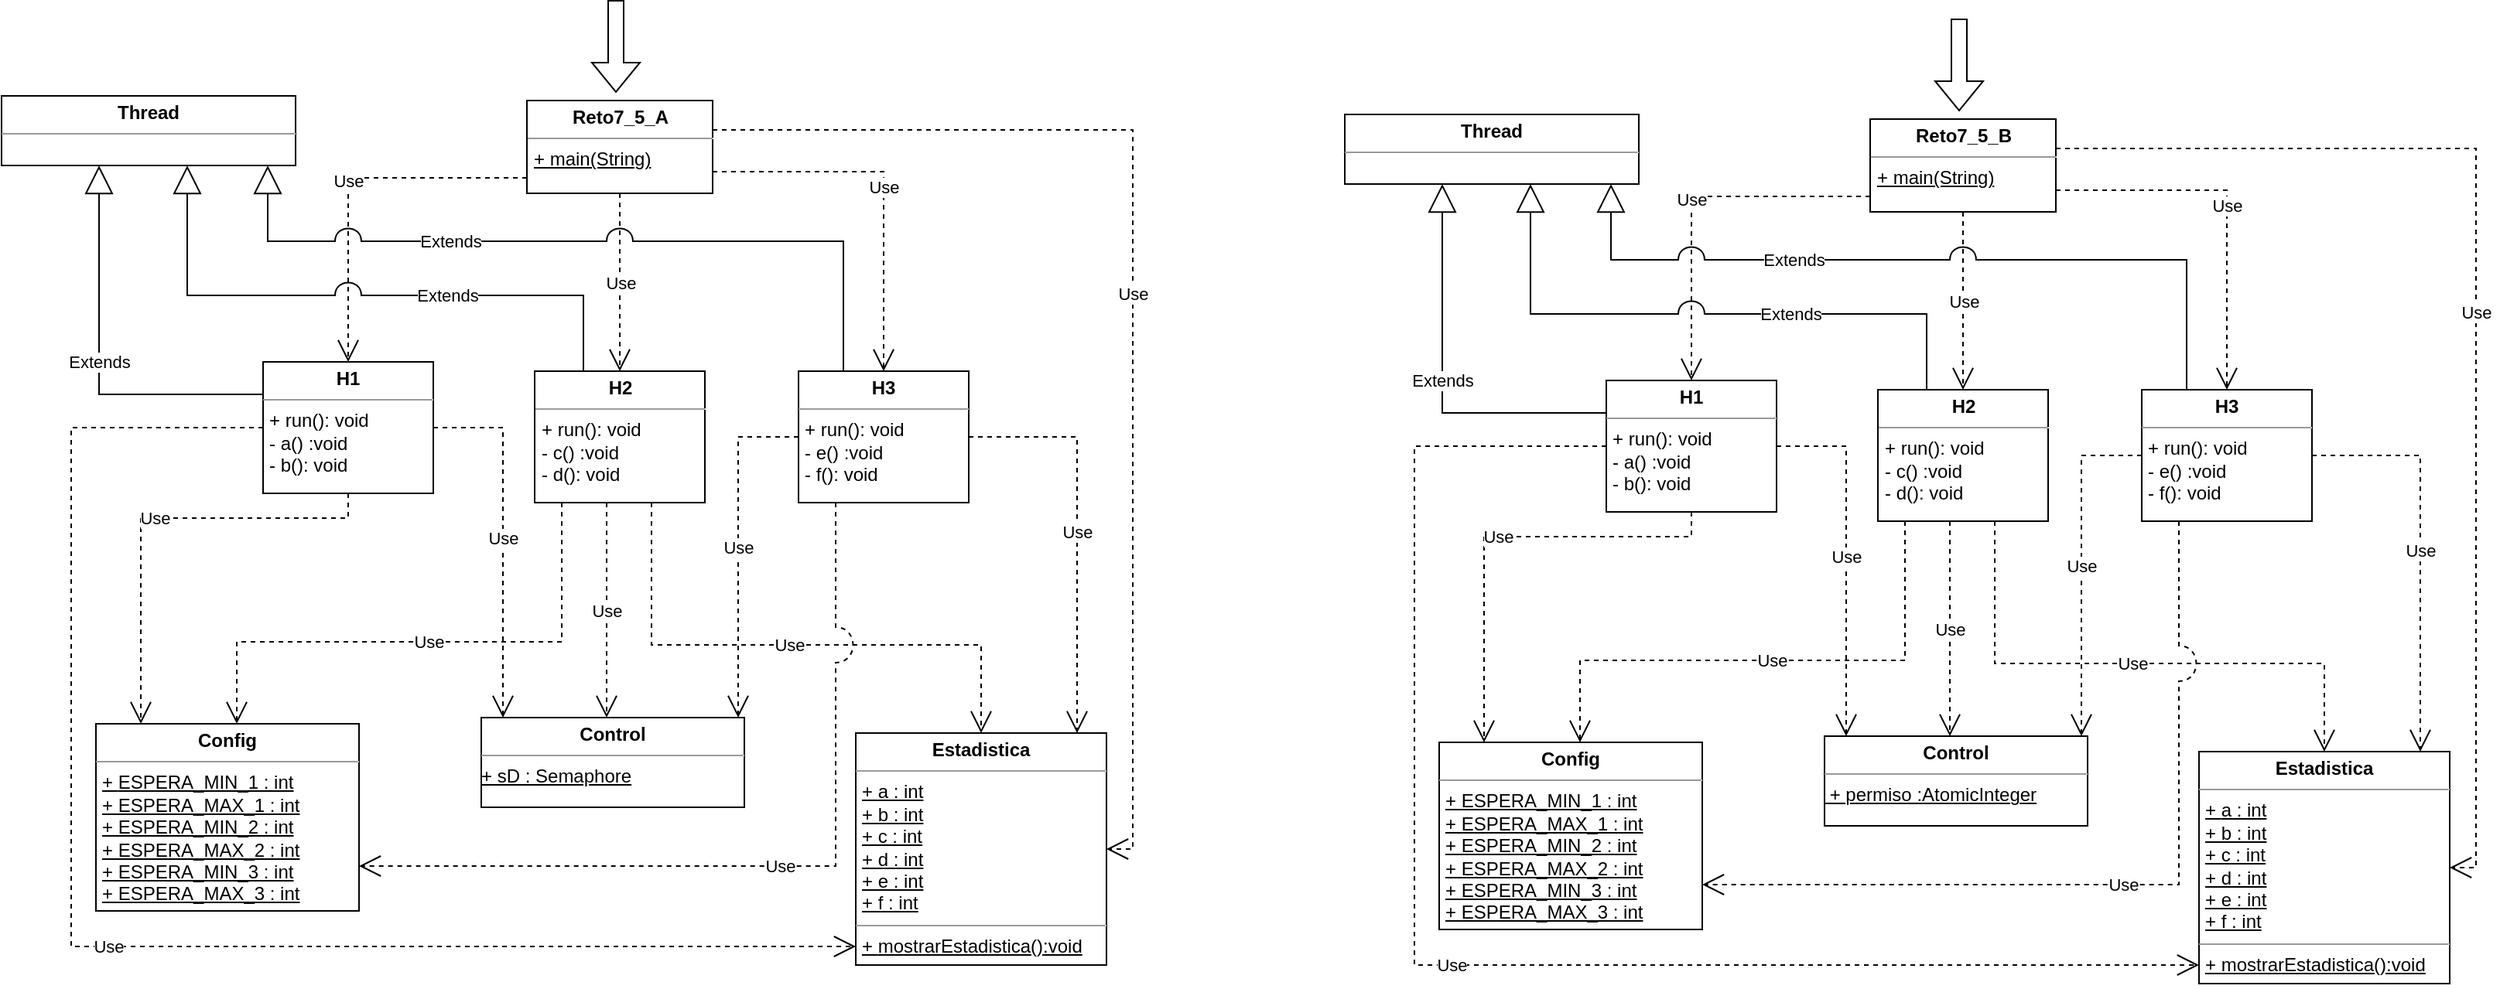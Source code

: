 <mxfile version="20.6.2" type="device"><diagram id="MzJFYPw6yOlojLo13A0B" name="Página-1"><mxGraphModel dx="1237" dy="732" grid="0" gridSize="10" guides="1" tooltips="1" connect="1" arrows="1" fold="1" page="1" pageScale="1" pageWidth="4000" pageHeight="2000" math="0" shadow="0"><root><mxCell id="0"/><mxCell id="1" parent="0"/><mxCell id="kdmSwV2Cofq7j0bnxIZ5-1" value="&lt;p style=&quot;margin:0px;margin-top:4px;text-align:center;&quot;&gt;&lt;b&gt;Reto7_5_A&lt;/b&gt;&lt;/p&gt;&lt;hr size=&quot;1&quot;&gt;&lt;p style=&quot;margin:0px;margin-left:4px;&quot;&gt;&lt;u&gt;+ main(String)&lt;/u&gt;&lt;br&gt;&lt;/p&gt;" style="verticalAlign=top;align=left;overflow=fill;fontSize=12;fontFamily=Helvetica;html=1;" parent="1" vertex="1"><mxGeometry x="1852.5" y="359" width="120" height="60" as="geometry"/></mxCell><mxCell id="kdmSwV2Cofq7j0bnxIZ5-2" value="" style="shape=flexArrow;endArrow=classic;html=1;rounded=0;" parent="1" edge="1"><mxGeometry width="50" height="50" relative="1" as="geometry"><mxPoint x="1910" y="294" as="sourcePoint"/><mxPoint x="1910" y="354" as="targetPoint"/></mxGeometry></mxCell><mxCell id="kdmSwV2Cofq7j0bnxIZ5-5" value="&lt;p style=&quot;margin:0px;margin-top:4px;text-align:center;&quot;&gt;&lt;b&gt;Config&lt;/b&gt;&lt;/p&gt;&lt;hr size=&quot;1&quot;&gt;&lt;p style=&quot;margin:0px;margin-left:4px;&quot;&gt;&lt;u&gt;+&amp;nbsp;&lt;/u&gt;&lt;span style=&quot;background-color: initial;&quot;&gt;&lt;u&gt;ESPERA_MIN_1 : int&lt;/u&gt;&lt;/span&gt;&lt;/p&gt;&lt;p style=&quot;margin:0px;margin-left:4px;&quot;&gt;&lt;u&gt;+ ESPERA_MAX_1 : int&lt;/u&gt;&lt;/p&gt;&lt;p style=&quot;margin:0px;margin-left:4px;&quot;&gt;&lt;u&gt;+ ESPERA_MIN_2 : int&lt;/u&gt;&lt;/p&gt;&lt;p style=&quot;margin:0px;margin-left:4px;&quot;&gt;&lt;u&gt;+ ESPERA_MAX_2 : int&lt;/u&gt;&lt;/p&gt;&lt;p style=&quot;margin:0px;margin-left:4px;&quot;&gt;&lt;u&gt;+ ESPERA_MIN_3 : int&lt;/u&gt;&lt;/p&gt;&lt;p style=&quot;margin:0px;margin-left:4px;&quot;&gt;&lt;u&gt;+ ESPERA_MAX_3 : int&lt;/u&gt;&lt;/p&gt;" style="verticalAlign=top;align=left;overflow=fill;fontSize=12;fontFamily=Helvetica;html=1;" parent="1" vertex="1"><mxGeometry x="1574" y="762" width="170" height="121" as="geometry"/></mxCell><mxCell id="kdmSwV2Cofq7j0bnxIZ5-6" value="Use" style="endArrow=open;endSize=12;dashed=1;html=1;rounded=0;edgeStyle=orthogonalEdgeStyle;" parent="1" source="kdmSwV2Cofq7j0bnxIZ5-1" target="FX2jgM_d8pwJwE-K4O_5-1" edge="1"><mxGeometry width="160" relative="1" as="geometry"><mxPoint x="1939" y="530" as="sourcePoint"/><mxPoint x="2099" y="530" as="targetPoint"/><Array as="points"><mxPoint x="1737" y="409"/></Array></mxGeometry></mxCell><mxCell id="kdmSwV2Cofq7j0bnxIZ5-11" value="Use" style="endArrow=open;endSize=12;dashed=1;html=1;rounded=0;edgeStyle=orthogonalEdgeStyle;" parent="1" source="kdmSwV2Cofq7j0bnxIZ5-1" target="dakjmJeMSCJuS75v7PJh-3" edge="1"><mxGeometry width="160" relative="1" as="geometry"><mxPoint x="2319.624" y="614.0" as="sourcePoint"/><mxPoint x="2172" y="507.798" as="targetPoint"/><Array as="points"><mxPoint x="2083" y="405"/></Array></mxGeometry></mxCell><mxCell id="kdmSwV2Cofq7j0bnxIZ5-12" value="&lt;p style=&quot;margin:0px;margin-top:4px;text-align:center;&quot;&gt;&lt;b&gt;Thread&lt;/b&gt;&lt;/p&gt;&lt;hr size=&quot;1&quot;&gt;&lt;p style=&quot;margin:0px;margin-left:4px;&quot;&gt;&lt;br&gt;&lt;/p&gt;" style="verticalAlign=top;align=left;overflow=fill;fontSize=12;fontFamily=Helvetica;html=1;" parent="1" vertex="1"><mxGeometry x="1513" y="356" width="190" height="45" as="geometry"/></mxCell><mxCell id="kdmSwV2Cofq7j0bnxIZ5-13" value="&lt;p style=&quot;margin:0px;margin-top:4px;text-align:center;&quot;&gt;&lt;b&gt;Estadistica&lt;/b&gt;&lt;/p&gt;&lt;hr size=&quot;1&quot;&gt;&lt;p style=&quot;margin:0px;margin-left:4px;&quot;&gt;&lt;u&gt;+&amp;nbsp;&lt;span style=&quot;background-color: initial;&quot;&gt;a : int&lt;/span&gt;&lt;br&gt;&lt;/u&gt;&lt;/p&gt;&lt;p style=&quot;margin:0px;margin-left:4px;&quot;&gt;&lt;u&gt;+ b : int&lt;/u&gt;&lt;/p&gt;&lt;p style=&quot;margin:0px;margin-left:4px;&quot;&gt;&lt;u&gt;+ c : int&lt;/u&gt;&lt;/p&gt;&lt;p style=&quot;margin:0px;margin-left:4px;&quot;&gt;&lt;u&gt;+ d : int&lt;/u&gt;&lt;/p&gt;&lt;p style=&quot;margin:0px;margin-left:4px;&quot;&gt;&lt;u&gt;+ e : int&lt;/u&gt;&lt;/p&gt;&lt;p style=&quot;margin:0px;margin-left:4px;&quot;&gt;&lt;u&gt;+ f : int&lt;/u&gt;&lt;/p&gt;&lt;hr size=&quot;1&quot;&gt;&lt;p style=&quot;margin:0px;margin-left:4px;&quot;&gt;&lt;u&gt;+&amp;nbsp;&lt;/u&gt;&lt;u style=&quot;background-color: initial;&quot;&gt;mostrarEstadistica():void&lt;/u&gt;&lt;/p&gt;" style="verticalAlign=top;align=left;overflow=fill;fontSize=12;fontFamily=Helvetica;html=1;" parent="1" vertex="1"><mxGeometry x="2065" y="768" width="162" height="150" as="geometry"/></mxCell><mxCell id="FX2jgM_d8pwJwE-K4O_5-1" value="&lt;p style=&quot;margin:0px;margin-top:4px;text-align:center;&quot;&gt;&lt;b&gt;H1&lt;/b&gt;&lt;br&gt;&lt;/p&gt;&lt;hr size=&quot;1&quot;&gt;&lt;p style=&quot;margin:0px;margin-left:4px;&quot;&gt;&lt;/p&gt;&lt;p style=&quot;margin:0px;margin-left:4px;&quot;&gt;&lt;span style=&quot;background-color: initial;&quot;&gt;+ run(): void&lt;/span&gt;&lt;br&gt;&lt;/p&gt;&lt;p style=&quot;margin:0px;margin-left:4px;&quot;&gt;&lt;span style=&quot;background-color: initial;&quot;&gt;- a() :void&lt;/span&gt;&lt;br&gt;&lt;/p&gt;&lt;p style=&quot;margin:0px;margin-left:4px;&quot;&gt;- b(): void&lt;/p&gt;" style="verticalAlign=top;align=left;overflow=fill;fontSize=12;fontFamily=Helvetica;html=1;" parent="1" vertex="1"><mxGeometry x="1682" y="528" width="110" height="85" as="geometry"/></mxCell><mxCell id="dakjmJeMSCJuS75v7PJh-1" value="&lt;p style=&quot;margin:0px;margin-top:4px;text-align:center;&quot;&gt;&lt;b&gt;Control&lt;/b&gt;&lt;/p&gt;&lt;hr size=&quot;1&quot;&gt;&lt;p style=&quot;margin:0px;margin-left:4px;&quot;&gt;&lt;/p&gt;&lt;u&gt;+ sD : Semaphore&lt;/u&gt;" style="verticalAlign=top;align=left;overflow=fill;fontSize=12;fontFamily=Helvetica;html=1;" vertex="1" parent="1"><mxGeometry x="1823" y="758" width="170" height="58" as="geometry"/></mxCell><mxCell id="dakjmJeMSCJuS75v7PJh-2" value="&lt;p style=&quot;margin:0px;margin-top:4px;text-align:center;&quot;&gt;&lt;b&gt;H2&lt;/b&gt;&lt;br&gt;&lt;/p&gt;&lt;hr size=&quot;1&quot;&gt;&lt;p style=&quot;margin:0px;margin-left:4px;&quot;&gt;&lt;/p&gt;&lt;p style=&quot;margin:0px;margin-left:4px;&quot;&gt;&lt;span style=&quot;background-color: initial;&quot;&gt;+ run(): void&lt;/span&gt;&lt;br&gt;&lt;/p&gt;&lt;p style=&quot;margin:0px;margin-left:4px;&quot;&gt;&lt;span style=&quot;background-color: initial;&quot;&gt;- c() :void&lt;/span&gt;&lt;br&gt;&lt;/p&gt;&lt;p style=&quot;margin:0px;margin-left:4px;&quot;&gt;- d(): void&lt;/p&gt;" style="verticalAlign=top;align=left;overflow=fill;fontSize=12;fontFamily=Helvetica;html=1;" vertex="1" parent="1"><mxGeometry x="1857.5" y="534" width="110" height="85" as="geometry"/></mxCell><mxCell id="dakjmJeMSCJuS75v7PJh-3" value="&lt;p style=&quot;margin:0px;margin-top:4px;text-align:center;&quot;&gt;&lt;b&gt;H3&lt;/b&gt;&lt;br&gt;&lt;/p&gt;&lt;hr size=&quot;1&quot;&gt;&lt;p style=&quot;margin:0px;margin-left:4px;&quot;&gt;&lt;/p&gt;&lt;p style=&quot;margin:0px;margin-left:4px;&quot;&gt;&lt;span style=&quot;background-color: initial;&quot;&gt;+ run(): void&lt;/span&gt;&lt;br&gt;&lt;/p&gt;&lt;p style=&quot;margin:0px;margin-left:4px;&quot;&gt;&lt;span style=&quot;background-color: initial;&quot;&gt;- e() :void&lt;/span&gt;&lt;br&gt;&lt;/p&gt;&lt;p style=&quot;margin:0px;margin-left:4px;&quot;&gt;- f(): void&lt;/p&gt;" style="verticalAlign=top;align=left;overflow=fill;fontSize=12;fontFamily=Helvetica;html=1;" vertex="1" parent="1"><mxGeometry x="2028" y="534" width="110" height="85" as="geometry"/></mxCell><mxCell id="dakjmJeMSCJuS75v7PJh-4" value="Use" style="endArrow=open;endSize=12;dashed=1;html=1;rounded=0;" edge="1" parent="1" source="kdmSwV2Cofq7j0bnxIZ5-1" target="dakjmJeMSCJuS75v7PJh-2"><mxGeometry width="160" relative="1" as="geometry"><mxPoint x="1964.019" y="429" as="sourcePoint"/><mxPoint x="2109" y="533.759" as="targetPoint"/></mxGeometry></mxCell><mxCell id="dakjmJeMSCJuS75v7PJh-5" value="Extends" style="endArrow=block;endSize=16;endFill=0;html=1;rounded=0;edgeStyle=orthogonalEdgeStyle;" edge="1" parent="1" source="FX2jgM_d8pwJwE-K4O_5-1" target="kdmSwV2Cofq7j0bnxIZ5-12"><mxGeometry width="160" relative="1" as="geometry"><mxPoint x="1627" y="457" as="sourcePoint"/><mxPoint x="1787" y="457" as="targetPoint"/><Array as="points"><mxPoint x="1576" y="549"/></Array></mxGeometry></mxCell><mxCell id="dakjmJeMSCJuS75v7PJh-6" value="Extends" style="endArrow=block;endSize=16;endFill=0;html=1;rounded=0;edgeStyle=orthogonalEdgeStyle;jumpStyle=arc;jumpSize=17;" edge="1" parent="1" source="dakjmJeMSCJuS75v7PJh-2" target="kdmSwV2Cofq7j0bnxIZ5-12"><mxGeometry x="-0.296" width="160" relative="1" as="geometry"><mxPoint x="1747.0" y="538" as="sourcePoint"/><mxPoint x="1643.0" y="305.0" as="targetPoint"/><Array as="points"><mxPoint x="1889" y="485"/><mxPoint x="1633" y="485"/></Array><mxPoint as="offset"/></mxGeometry></mxCell><mxCell id="dakjmJeMSCJuS75v7PJh-7" value="Extends" style="endArrow=block;endSize=16;endFill=0;html=1;rounded=0;edgeStyle=orthogonalEdgeStyle;jumpStyle=arc;jumpSize=17;" edge="1" parent="1" source="dakjmJeMSCJuS75v7PJh-3" target="kdmSwV2Cofq7j0bnxIZ5-12"><mxGeometry x="0.339" width="160" relative="1" as="geometry"><mxPoint x="1899.0" y="544" as="sourcePoint"/><mxPoint x="1643.0" y="305.0" as="targetPoint"/><Array as="points"><mxPoint x="2057" y="450"/><mxPoint x="1685" y="450"/></Array><mxPoint as="offset"/></mxGeometry></mxCell><mxCell id="dakjmJeMSCJuS75v7PJh-8" value="Use" style="endArrow=open;endSize=12;dashed=1;html=1;rounded=0;edgeStyle=orthogonalEdgeStyle;" edge="1" parent="1" source="dakjmJeMSCJuS75v7PJh-3" target="kdmSwV2Cofq7j0bnxIZ5-13"><mxGeometry width="160" relative="1" as="geometry"><mxPoint x="1982.5" y="399" as="sourcePoint"/><mxPoint x="2093.053" y="544" as="targetPoint"/><Array as="points"><mxPoint x="2208" y="576"/></Array></mxGeometry></mxCell><mxCell id="dakjmJeMSCJuS75v7PJh-9" value="Use" style="endArrow=open;endSize=12;dashed=1;html=1;rounded=0;edgeStyle=orthogonalEdgeStyle;" edge="1" parent="1" source="dakjmJeMSCJuS75v7PJh-3" target="dakjmJeMSCJuS75v7PJh-1"><mxGeometry width="160" relative="1" as="geometry"><mxPoint x="2093.053" y="629" as="sourcePoint"/><mxPoint x="2156" y="778" as="targetPoint"/><Array as="points"><mxPoint x="1989" y="576"/></Array></mxGeometry></mxCell><mxCell id="dakjmJeMSCJuS75v7PJh-10" value="Use" style="endArrow=open;endSize=12;dashed=1;html=1;rounded=0;edgeStyle=orthogonalEdgeStyle;" edge="1" parent="1" source="kdmSwV2Cofq7j0bnxIZ5-1" target="kdmSwV2Cofq7j0bnxIZ5-13"><mxGeometry width="160" relative="1" as="geometry"><mxPoint x="2148" y="586.474" as="sourcePoint"/><mxPoint x="2218" y="778" as="targetPoint"/><Array as="points"><mxPoint x="2244" y="378"/><mxPoint x="2244" y="843"/></Array></mxGeometry></mxCell><mxCell id="dakjmJeMSCJuS75v7PJh-11" value="Use" style="endArrow=open;endSize=12;dashed=1;html=1;rounded=0;edgeStyle=orthogonalEdgeStyle;" edge="1" parent="1" source="dakjmJeMSCJuS75v7PJh-2" target="dakjmJeMSCJuS75v7PJh-1"><mxGeometry width="160" relative="1" as="geometry"><mxPoint x="1908.003" y="636" as="sourcePoint"/><mxPoint x="1738.003" y="775" as="targetPoint"/><Array as="points"><mxPoint x="1904" y="673"/><mxPoint x="1904" y="673"/></Array></mxGeometry></mxCell><mxCell id="dakjmJeMSCJuS75v7PJh-12" value="Use" style="endArrow=open;endSize=12;dashed=1;html=1;rounded=0;edgeStyle=orthogonalEdgeStyle;" edge="1" parent="1" source="FX2jgM_d8pwJwE-K4O_5-1" target="dakjmJeMSCJuS75v7PJh-1"><mxGeometry width="160" relative="1" as="geometry"><mxPoint x="1914.0" y="629" as="sourcePoint"/><mxPoint x="1914.0" y="768" as="targetPoint"/><Array as="points"><mxPoint x="1837" y="570"/></Array></mxGeometry></mxCell><mxCell id="dakjmJeMSCJuS75v7PJh-13" value="Use" style="endArrow=open;endSize=12;dashed=1;html=1;rounded=0;edgeStyle=orthogonalEdgeStyle;" edge="1" parent="1" source="dakjmJeMSCJuS75v7PJh-2" target="kdmSwV2Cofq7j0bnxIZ5-13"><mxGeometry width="160" relative="1" as="geometry"><mxPoint x="1914.0" y="629" as="sourcePoint"/><mxPoint x="1914.0" y="768" as="targetPoint"/><Array as="points"><mxPoint x="1933" y="711"/><mxPoint x="2146" y="711"/></Array></mxGeometry></mxCell><mxCell id="dakjmJeMSCJuS75v7PJh-14" value="Use" style="endArrow=open;endSize=12;dashed=1;html=1;rounded=0;edgeStyle=orthogonalEdgeStyle;" edge="1" parent="1" source="dakjmJeMSCJuS75v7PJh-2" target="kdmSwV2Cofq7j0bnxIZ5-5"><mxGeometry width="160" relative="1" as="geometry"><mxPoint x="1922.526" y="629" as="sourcePoint"/><mxPoint x="2156" y="778" as="targetPoint"/><Array as="points"><mxPoint x="1875" y="709"/><mxPoint x="1665" y="709"/></Array></mxGeometry></mxCell><mxCell id="dakjmJeMSCJuS75v7PJh-15" value="Use" style="endArrow=open;endSize=12;dashed=1;html=1;rounded=0;edgeStyle=orthogonalEdgeStyle;" edge="1" parent="1" source="FX2jgM_d8pwJwE-K4O_5-1" target="kdmSwV2Cofq7j0bnxIZ5-5"><mxGeometry width="160" relative="1" as="geometry"><mxPoint x="1903.053" y="629" as="sourcePoint"/><mxPoint x="1675.053" y="772.0" as="targetPoint"/><Array as="points"><mxPoint x="1737" y="629"/><mxPoint x="1603" y="629"/></Array></mxGeometry></mxCell><mxCell id="dakjmJeMSCJuS75v7PJh-16" value="Use" style="endArrow=open;endSize=12;dashed=1;html=1;rounded=0;edgeStyle=orthogonalEdgeStyle;jumpStyle=arc;jumpSize=23;" edge="1" parent="1" source="dakjmJeMSCJuS75v7PJh-3" target="kdmSwV2Cofq7j0bnxIZ5-5"><mxGeometry width="160" relative="1" as="geometry"><mxPoint x="2093.053" y="629" as="sourcePoint"/><mxPoint x="1988" y="768" as="targetPoint"/><Array as="points"><mxPoint x="2052" y="854"/></Array></mxGeometry></mxCell><mxCell id="dakjmJeMSCJuS75v7PJh-17" value="Use" style="endArrow=open;endSize=12;dashed=1;html=1;rounded=0;edgeStyle=orthogonalEdgeStyle;jumpStyle=arc;jumpSize=16;" edge="1" parent="1" source="FX2jgM_d8pwJwE-K4O_5-1" target="kdmSwV2Cofq7j0bnxIZ5-13"><mxGeometry width="160" relative="1" as="geometry"><mxPoint x="1746.947" y="623" as="sourcePoint"/><mxPoint x="1613.053" y="772.0" as="targetPoint"/><Array as="points"><mxPoint x="1558" y="570"/><mxPoint x="1558" y="906"/></Array></mxGeometry></mxCell><mxCell id="dakjmJeMSCJuS75v7PJh-18" value="&lt;p style=&quot;margin:0px;margin-top:4px;text-align:center;&quot;&gt;&lt;b&gt;Reto7_5_B&lt;/b&gt;&lt;/p&gt;&lt;hr size=&quot;1&quot;&gt;&lt;p style=&quot;margin:0px;margin-left:4px;&quot;&gt;&lt;u&gt;+ main(String)&lt;/u&gt;&lt;br&gt;&lt;/p&gt;" style="verticalAlign=top;align=left;overflow=fill;fontSize=12;fontFamily=Helvetica;html=1;" vertex="1" parent="1"><mxGeometry x="2720.5" y="371" width="120" height="60" as="geometry"/></mxCell><mxCell id="dakjmJeMSCJuS75v7PJh-19" value="" style="shape=flexArrow;endArrow=classic;html=1;rounded=0;" edge="1" parent="1"><mxGeometry width="50" height="50" relative="1" as="geometry"><mxPoint x="2778" y="306" as="sourcePoint"/><mxPoint x="2778" y="366" as="targetPoint"/></mxGeometry></mxCell><mxCell id="dakjmJeMSCJuS75v7PJh-20" value="&lt;p style=&quot;margin:0px;margin-top:4px;text-align:center;&quot;&gt;&lt;b&gt;Config&lt;/b&gt;&lt;/p&gt;&lt;hr size=&quot;1&quot;&gt;&lt;p style=&quot;margin:0px;margin-left:4px;&quot;&gt;&lt;u&gt;+&amp;nbsp;&lt;/u&gt;&lt;span style=&quot;background-color: initial;&quot;&gt;&lt;u&gt;ESPERA_MIN_1 : int&lt;/u&gt;&lt;/span&gt;&lt;/p&gt;&lt;p style=&quot;margin:0px;margin-left:4px;&quot;&gt;&lt;u&gt;+ ESPERA_MAX_1 : int&lt;/u&gt;&lt;/p&gt;&lt;p style=&quot;margin:0px;margin-left:4px;&quot;&gt;&lt;u&gt;+ ESPERA_MIN_2 : int&lt;/u&gt;&lt;/p&gt;&lt;p style=&quot;margin:0px;margin-left:4px;&quot;&gt;&lt;u&gt;+ ESPERA_MAX_2 : int&lt;/u&gt;&lt;/p&gt;&lt;p style=&quot;margin:0px;margin-left:4px;&quot;&gt;&lt;u&gt;+ ESPERA_MIN_3 : int&lt;/u&gt;&lt;/p&gt;&lt;p style=&quot;margin:0px;margin-left:4px;&quot;&gt;&lt;u&gt;+ ESPERA_MAX_3 : int&lt;/u&gt;&lt;/p&gt;" style="verticalAlign=top;align=left;overflow=fill;fontSize=12;fontFamily=Helvetica;html=1;" vertex="1" parent="1"><mxGeometry x="2442" y="774" width="170" height="121" as="geometry"/></mxCell><mxCell id="dakjmJeMSCJuS75v7PJh-21" value="Use" style="endArrow=open;endSize=12;dashed=1;html=1;rounded=0;edgeStyle=orthogonalEdgeStyle;" edge="1" parent="1" source="dakjmJeMSCJuS75v7PJh-18" target="dakjmJeMSCJuS75v7PJh-25"><mxGeometry width="160" relative="1" as="geometry"><mxPoint x="2807" y="542" as="sourcePoint"/><mxPoint x="2967" y="542" as="targetPoint"/><Array as="points"><mxPoint x="2605" y="421"/></Array></mxGeometry></mxCell><mxCell id="dakjmJeMSCJuS75v7PJh-22" value="Use" style="endArrow=open;endSize=12;dashed=1;html=1;rounded=0;edgeStyle=orthogonalEdgeStyle;" edge="1" parent="1" source="dakjmJeMSCJuS75v7PJh-18" target="dakjmJeMSCJuS75v7PJh-28"><mxGeometry width="160" relative="1" as="geometry"><mxPoint x="3187.624" y="626.0" as="sourcePoint"/><mxPoint x="3040" y="519.798" as="targetPoint"/><Array as="points"><mxPoint x="2951" y="417"/></Array></mxGeometry></mxCell><mxCell id="dakjmJeMSCJuS75v7PJh-23" value="&lt;p style=&quot;margin:0px;margin-top:4px;text-align:center;&quot;&gt;&lt;b&gt;Thread&lt;/b&gt;&lt;/p&gt;&lt;hr size=&quot;1&quot;&gt;&lt;p style=&quot;margin:0px;margin-left:4px;&quot;&gt;&lt;br&gt;&lt;/p&gt;" style="verticalAlign=top;align=left;overflow=fill;fontSize=12;fontFamily=Helvetica;html=1;" vertex="1" parent="1"><mxGeometry x="2381" y="368" width="190" height="45" as="geometry"/></mxCell><mxCell id="dakjmJeMSCJuS75v7PJh-24" value="&lt;p style=&quot;margin:0px;margin-top:4px;text-align:center;&quot;&gt;&lt;b&gt;Estadistica&lt;/b&gt;&lt;/p&gt;&lt;hr size=&quot;1&quot;&gt;&lt;p style=&quot;margin:0px;margin-left:4px;&quot;&gt;&lt;u&gt;+&amp;nbsp;&lt;span style=&quot;background-color: initial;&quot;&gt;a : int&lt;/span&gt;&lt;br&gt;&lt;/u&gt;&lt;/p&gt;&lt;p style=&quot;margin:0px;margin-left:4px;&quot;&gt;&lt;u&gt;+ b : int&lt;/u&gt;&lt;/p&gt;&lt;p style=&quot;margin:0px;margin-left:4px;&quot;&gt;&lt;u&gt;+ c : int&lt;/u&gt;&lt;/p&gt;&lt;p style=&quot;margin:0px;margin-left:4px;&quot;&gt;&lt;u&gt;+ d : int&lt;/u&gt;&lt;/p&gt;&lt;p style=&quot;margin:0px;margin-left:4px;&quot;&gt;&lt;u&gt;+ e : int&lt;/u&gt;&lt;/p&gt;&lt;p style=&quot;margin:0px;margin-left:4px;&quot;&gt;&lt;u&gt;+ f : int&lt;/u&gt;&lt;/p&gt;&lt;hr size=&quot;1&quot;&gt;&lt;p style=&quot;margin:0px;margin-left:4px;&quot;&gt;&lt;u&gt;+&amp;nbsp;&lt;/u&gt;&lt;u style=&quot;background-color: initial;&quot;&gt;mostrarEstadistica():void&lt;/u&gt;&lt;/p&gt;" style="verticalAlign=top;align=left;overflow=fill;fontSize=12;fontFamily=Helvetica;html=1;" vertex="1" parent="1"><mxGeometry x="2933" y="780" width="162" height="150" as="geometry"/></mxCell><mxCell id="dakjmJeMSCJuS75v7PJh-25" value="&lt;p style=&quot;margin:0px;margin-top:4px;text-align:center;&quot;&gt;&lt;b&gt;H1&lt;/b&gt;&lt;br&gt;&lt;/p&gt;&lt;hr size=&quot;1&quot;&gt;&lt;p style=&quot;margin:0px;margin-left:4px;&quot;&gt;&lt;/p&gt;&lt;p style=&quot;margin:0px;margin-left:4px;&quot;&gt;&lt;span style=&quot;background-color: initial;&quot;&gt;+ run(): void&lt;/span&gt;&lt;br&gt;&lt;/p&gt;&lt;p style=&quot;margin:0px;margin-left:4px;&quot;&gt;&lt;span style=&quot;background-color: initial;&quot;&gt;- a() :void&lt;/span&gt;&lt;br&gt;&lt;/p&gt;&lt;p style=&quot;margin:0px;margin-left:4px;&quot;&gt;- b(): void&lt;/p&gt;" style="verticalAlign=top;align=left;overflow=fill;fontSize=12;fontFamily=Helvetica;html=1;" vertex="1" parent="1"><mxGeometry x="2550" y="540" width="110" height="85" as="geometry"/></mxCell><mxCell id="dakjmJeMSCJuS75v7PJh-26" value="&lt;p style=&quot;margin:0px;margin-top:4px;text-align:center;&quot;&gt;&lt;b&gt;Control&lt;/b&gt;&lt;/p&gt;&lt;hr size=&quot;1&quot;&gt;&lt;p style=&quot;margin:0px;margin-left:4px;&quot;&gt;&lt;/p&gt;&lt;u&gt;&amp;nbsp;+ permiso :AtomicInteger&lt;/u&gt;" style="verticalAlign=top;align=left;overflow=fill;fontSize=12;fontFamily=Helvetica;html=1;" vertex="1" parent="1"><mxGeometry x="2691" y="770" width="170" height="58" as="geometry"/></mxCell><mxCell id="dakjmJeMSCJuS75v7PJh-27" value="&lt;p style=&quot;margin:0px;margin-top:4px;text-align:center;&quot;&gt;&lt;b&gt;H2&lt;/b&gt;&lt;br&gt;&lt;/p&gt;&lt;hr size=&quot;1&quot;&gt;&lt;p style=&quot;margin:0px;margin-left:4px;&quot;&gt;&lt;/p&gt;&lt;p style=&quot;margin:0px;margin-left:4px;&quot;&gt;&lt;span style=&quot;background-color: initial;&quot;&gt;+ run(): void&lt;/span&gt;&lt;br&gt;&lt;/p&gt;&lt;p style=&quot;margin:0px;margin-left:4px;&quot;&gt;&lt;span style=&quot;background-color: initial;&quot;&gt;- c() :void&lt;/span&gt;&lt;br&gt;&lt;/p&gt;&lt;p style=&quot;margin:0px;margin-left:4px;&quot;&gt;- d(): void&lt;/p&gt;" style="verticalAlign=top;align=left;overflow=fill;fontSize=12;fontFamily=Helvetica;html=1;" vertex="1" parent="1"><mxGeometry x="2725.5" y="546" width="110" height="85" as="geometry"/></mxCell><mxCell id="dakjmJeMSCJuS75v7PJh-28" value="&lt;p style=&quot;margin:0px;margin-top:4px;text-align:center;&quot;&gt;&lt;b&gt;H3&lt;/b&gt;&lt;br&gt;&lt;/p&gt;&lt;hr size=&quot;1&quot;&gt;&lt;p style=&quot;margin:0px;margin-left:4px;&quot;&gt;&lt;/p&gt;&lt;p style=&quot;margin:0px;margin-left:4px;&quot;&gt;&lt;span style=&quot;background-color: initial;&quot;&gt;+ run(): void&lt;/span&gt;&lt;br&gt;&lt;/p&gt;&lt;p style=&quot;margin:0px;margin-left:4px;&quot;&gt;&lt;span style=&quot;background-color: initial;&quot;&gt;- e() :void&lt;/span&gt;&lt;br&gt;&lt;/p&gt;&lt;p style=&quot;margin:0px;margin-left:4px;&quot;&gt;- f(): void&lt;/p&gt;" style="verticalAlign=top;align=left;overflow=fill;fontSize=12;fontFamily=Helvetica;html=1;" vertex="1" parent="1"><mxGeometry x="2896" y="546" width="110" height="85" as="geometry"/></mxCell><mxCell id="dakjmJeMSCJuS75v7PJh-29" value="Use" style="endArrow=open;endSize=12;dashed=1;html=1;rounded=0;" edge="1" parent="1" source="dakjmJeMSCJuS75v7PJh-18" target="dakjmJeMSCJuS75v7PJh-27"><mxGeometry width="160" relative="1" as="geometry"><mxPoint x="2832.019" y="441" as="sourcePoint"/><mxPoint x="2977" y="545.759" as="targetPoint"/></mxGeometry></mxCell><mxCell id="dakjmJeMSCJuS75v7PJh-30" value="Extends" style="endArrow=block;endSize=16;endFill=0;html=1;rounded=0;edgeStyle=orthogonalEdgeStyle;" edge="1" parent="1" source="dakjmJeMSCJuS75v7PJh-25" target="dakjmJeMSCJuS75v7PJh-23"><mxGeometry width="160" relative="1" as="geometry"><mxPoint x="2495" y="469" as="sourcePoint"/><mxPoint x="2655" y="469" as="targetPoint"/><Array as="points"><mxPoint x="2444" y="561"/></Array></mxGeometry></mxCell><mxCell id="dakjmJeMSCJuS75v7PJh-31" value="Extends" style="endArrow=block;endSize=16;endFill=0;html=1;rounded=0;edgeStyle=orthogonalEdgeStyle;jumpStyle=arc;jumpSize=17;" edge="1" parent="1" source="dakjmJeMSCJuS75v7PJh-27" target="dakjmJeMSCJuS75v7PJh-23"><mxGeometry x="-0.296" width="160" relative="1" as="geometry"><mxPoint x="2615.0" y="550" as="sourcePoint"/><mxPoint x="2511.0" y="317.0" as="targetPoint"/><Array as="points"><mxPoint x="2757" y="497"/><mxPoint x="2501" y="497"/></Array><mxPoint as="offset"/></mxGeometry></mxCell><mxCell id="dakjmJeMSCJuS75v7PJh-32" value="Extends" style="endArrow=block;endSize=16;endFill=0;html=1;rounded=0;edgeStyle=orthogonalEdgeStyle;jumpStyle=arc;jumpSize=17;" edge="1" parent="1" source="dakjmJeMSCJuS75v7PJh-28" target="dakjmJeMSCJuS75v7PJh-23"><mxGeometry x="0.339" width="160" relative="1" as="geometry"><mxPoint x="2767.0" y="556" as="sourcePoint"/><mxPoint x="2511.0" y="317.0" as="targetPoint"/><Array as="points"><mxPoint x="2925" y="462"/><mxPoint x="2553" y="462"/></Array><mxPoint as="offset"/></mxGeometry></mxCell><mxCell id="dakjmJeMSCJuS75v7PJh-33" value="Use" style="endArrow=open;endSize=12;dashed=1;html=1;rounded=0;edgeStyle=orthogonalEdgeStyle;" edge="1" parent="1" source="dakjmJeMSCJuS75v7PJh-28" target="dakjmJeMSCJuS75v7PJh-24"><mxGeometry width="160" relative="1" as="geometry"><mxPoint x="2850.5" y="411" as="sourcePoint"/><mxPoint x="2961.053" y="556" as="targetPoint"/><Array as="points"><mxPoint x="3076" y="588"/></Array></mxGeometry></mxCell><mxCell id="dakjmJeMSCJuS75v7PJh-34" value="Use" style="endArrow=open;endSize=12;dashed=1;html=1;rounded=0;edgeStyle=orthogonalEdgeStyle;" edge="1" parent="1" source="dakjmJeMSCJuS75v7PJh-28" target="dakjmJeMSCJuS75v7PJh-26"><mxGeometry width="160" relative="1" as="geometry"><mxPoint x="2961.053" y="641" as="sourcePoint"/><mxPoint x="3024" y="790" as="targetPoint"/><Array as="points"><mxPoint x="2857" y="588"/></Array></mxGeometry></mxCell><mxCell id="dakjmJeMSCJuS75v7PJh-35" value="Use" style="endArrow=open;endSize=12;dashed=1;html=1;rounded=0;edgeStyle=orthogonalEdgeStyle;" edge="1" parent="1" source="dakjmJeMSCJuS75v7PJh-18" target="dakjmJeMSCJuS75v7PJh-24"><mxGeometry width="160" relative="1" as="geometry"><mxPoint x="3016" y="598.474" as="sourcePoint"/><mxPoint x="3086" y="790" as="targetPoint"/><Array as="points"><mxPoint x="3112" y="390"/><mxPoint x="3112" y="855"/></Array></mxGeometry></mxCell><mxCell id="dakjmJeMSCJuS75v7PJh-36" value="Use" style="endArrow=open;endSize=12;dashed=1;html=1;rounded=0;edgeStyle=orthogonalEdgeStyle;" edge="1" parent="1" source="dakjmJeMSCJuS75v7PJh-27" target="dakjmJeMSCJuS75v7PJh-26"><mxGeometry width="160" relative="1" as="geometry"><mxPoint x="2776.003" y="648" as="sourcePoint"/><mxPoint x="2606.003" y="787" as="targetPoint"/><Array as="points"><mxPoint x="2772" y="685"/><mxPoint x="2772" y="685"/></Array></mxGeometry></mxCell><mxCell id="dakjmJeMSCJuS75v7PJh-37" value="Use" style="endArrow=open;endSize=12;dashed=1;html=1;rounded=0;edgeStyle=orthogonalEdgeStyle;" edge="1" parent="1" source="dakjmJeMSCJuS75v7PJh-25" target="dakjmJeMSCJuS75v7PJh-26"><mxGeometry width="160" relative="1" as="geometry"><mxPoint x="2782.0" y="641" as="sourcePoint"/><mxPoint x="2782.0" y="780" as="targetPoint"/><Array as="points"><mxPoint x="2705" y="582"/></Array></mxGeometry></mxCell><mxCell id="dakjmJeMSCJuS75v7PJh-38" value="Use" style="endArrow=open;endSize=12;dashed=1;html=1;rounded=0;edgeStyle=orthogonalEdgeStyle;" edge="1" parent="1" source="dakjmJeMSCJuS75v7PJh-27" target="dakjmJeMSCJuS75v7PJh-24"><mxGeometry width="160" relative="1" as="geometry"><mxPoint x="2782.0" y="641" as="sourcePoint"/><mxPoint x="2782.0" y="780" as="targetPoint"/><Array as="points"><mxPoint x="2801" y="723"/><mxPoint x="3014" y="723"/></Array></mxGeometry></mxCell><mxCell id="dakjmJeMSCJuS75v7PJh-39" value="Use" style="endArrow=open;endSize=12;dashed=1;html=1;rounded=0;edgeStyle=orthogonalEdgeStyle;" edge="1" parent="1" source="dakjmJeMSCJuS75v7PJh-27" target="dakjmJeMSCJuS75v7PJh-20"><mxGeometry width="160" relative="1" as="geometry"><mxPoint x="2790.526" y="641" as="sourcePoint"/><mxPoint x="3024" y="790" as="targetPoint"/><Array as="points"><mxPoint x="2743" y="721"/><mxPoint x="2533" y="721"/></Array></mxGeometry></mxCell><mxCell id="dakjmJeMSCJuS75v7PJh-40" value="Use" style="endArrow=open;endSize=12;dashed=1;html=1;rounded=0;edgeStyle=orthogonalEdgeStyle;" edge="1" parent="1" source="dakjmJeMSCJuS75v7PJh-25" target="dakjmJeMSCJuS75v7PJh-20"><mxGeometry width="160" relative="1" as="geometry"><mxPoint x="2771.053" y="641" as="sourcePoint"/><mxPoint x="2543.053" y="784.0" as="targetPoint"/><Array as="points"><mxPoint x="2605" y="641"/><mxPoint x="2471" y="641"/></Array></mxGeometry></mxCell><mxCell id="dakjmJeMSCJuS75v7PJh-41" value="Use" style="endArrow=open;endSize=12;dashed=1;html=1;rounded=0;edgeStyle=orthogonalEdgeStyle;jumpStyle=arc;jumpSize=23;" edge="1" parent="1" source="dakjmJeMSCJuS75v7PJh-28" target="dakjmJeMSCJuS75v7PJh-20"><mxGeometry width="160" relative="1" as="geometry"><mxPoint x="2961.053" y="641" as="sourcePoint"/><mxPoint x="2856" y="780" as="targetPoint"/><Array as="points"><mxPoint x="2920" y="866"/></Array></mxGeometry></mxCell><mxCell id="dakjmJeMSCJuS75v7PJh-42" value="Use" style="endArrow=open;endSize=12;dashed=1;html=1;rounded=0;edgeStyle=orthogonalEdgeStyle;jumpStyle=arc;jumpSize=16;" edge="1" parent="1" source="dakjmJeMSCJuS75v7PJh-25" target="dakjmJeMSCJuS75v7PJh-24"><mxGeometry width="160" relative="1" as="geometry"><mxPoint x="2614.947" y="635" as="sourcePoint"/><mxPoint x="2481.053" y="784.0" as="targetPoint"/><Array as="points"><mxPoint x="2426" y="582"/><mxPoint x="2426" y="918"/></Array></mxGeometry></mxCell></root></mxGraphModel></diagram></mxfile>